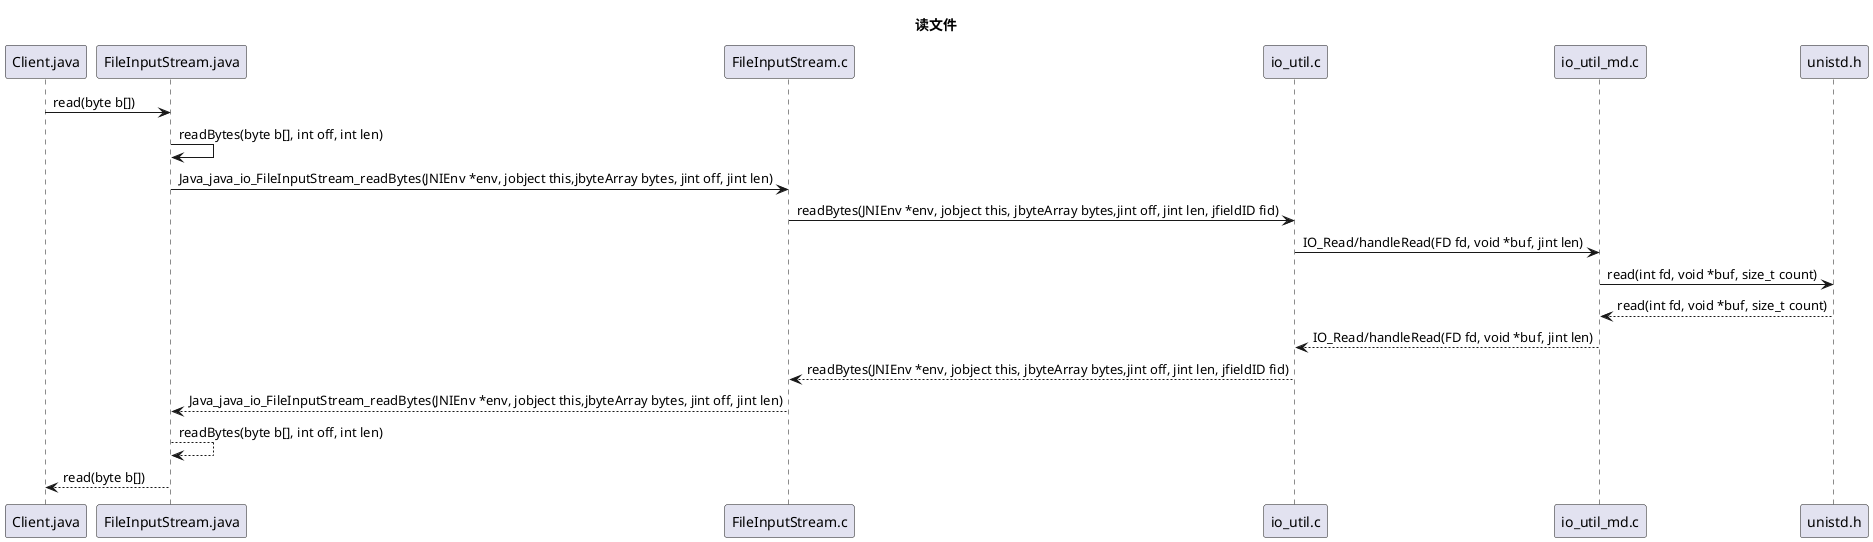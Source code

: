 @startuml

title 读文件

Client.java -> FileInputStream.java : read(byte b[])

FileInputStream.java -> FileInputStream.java : readBytes(byte b[], int off, int len)

FileInputStream.java -> FileInputStream.c : Java_java_io_FileInputStream_readBytes(JNIEnv *env, jobject this,jbyteArray bytes, jint off, jint len)

FileInputStream.c -> io_util.c : readBytes(JNIEnv *env, jobject this, jbyteArray bytes,jint off, jint len, jfieldID fid)

io_util.c -> io_util_md.c : IO_Read/handleRead(FD fd, void *buf, jint len)

io_util_md.c -> unistd.h : read(int fd, void *buf, size_t count)

io_util_md.c <-- unistd.h : read(int fd, void *buf, size_t count)

io_util.c <-- io_util_md.c : IO_Read/handleRead(FD fd, void *buf, jint len)

FileInputStream.c <-- io_util.c : readBytes(JNIEnv *env, jobject this, jbyteArray bytes,jint off, jint len, jfieldID fid)

FileInputStream.java <-- FileInputStream.c: Java_java_io_FileInputStream_readBytes(JNIEnv *env, jobject this,jbyteArray bytes, jint off, jint len)

FileInputStream.java --> FileInputStream.java : readBytes(byte b[], int off, int len)

Client.java  <-- FileInputStream.java : read(byte b[])

@enduml